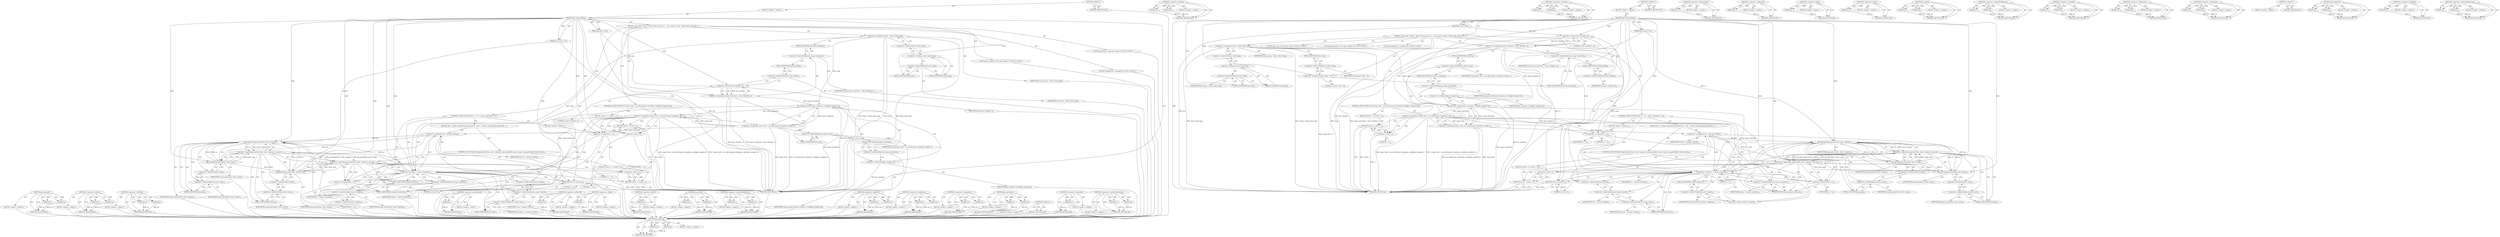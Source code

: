 digraph "&lt;operator&gt;.indirectIndexAccess" {
vulnerable_190 [label=<(METHOD,jp2_getuint8)>];
vulnerable_191 [label=<(PARAM,p1)>];
vulnerable_192 [label=<(PARAM,p2)>];
vulnerable_193 [label=<(BLOCK,&lt;empty&gt;,&lt;empty&gt;)>];
vulnerable_194 [label=<(METHOD_RETURN,ANY)>];
vulnerable_144 [label=<(METHOD,&lt;operator&gt;.division)>];
vulnerable_145 [label=<(PARAM,p1)>];
vulnerable_146 [label=<(PARAM,p2)>];
vulnerable_147 [label=<(BLOCK,&lt;empty&gt;,&lt;empty&gt;)>];
vulnerable_148 [label=<(METHOD_RETURN,ANY)>];
vulnerable_166 [label=<(METHOD,&lt;operator&gt;.lessThan)>];
vulnerable_167 [label=<(PARAM,p1)>];
vulnerable_168 [label=<(PARAM,p2)>];
vulnerable_169 [label=<(BLOCK,&lt;empty&gt;,&lt;empty&gt;)>];
vulnerable_170 [label=<(METHOD_RETURN,ANY)>];
vulnerable_6 [label=<(METHOD,&lt;global&gt;)<SUB>1</SUB>>];
vulnerable_7 [label=<(BLOCK,&lt;empty&gt;,&lt;empty&gt;)<SUB>1</SUB>>];
vulnerable_8 [label=<(METHOD,jp2_cmap_getdata)<SUB>1</SUB>>];
vulnerable_9 [label=<(PARAM,jp2_box_t *box)<SUB>1</SUB>>];
vulnerable_10 [label=<(PARAM,jas_stream_t *in)<SUB>1</SUB>>];
vulnerable_11 [label=<(BLOCK,{
 	jp2_cmap_t *cmap = &amp;box-&gt;data.cmap;
 	jp2_c...,{
 	jp2_cmap_t *cmap = &amp;box-&gt;data.cmap;
 	jp2_c...)<SUB>2</SUB>>];
vulnerable_12 [label="<(LOCAL,jp2_cmap_t* cmap: jp2_cmap_t*)<SUB>3</SUB>>"];
vulnerable_13 [label=<(&lt;operator&gt;.assignment,*cmap = &amp;box-&gt;data.cmap)<SUB>3</SUB>>];
vulnerable_14 [label=<(IDENTIFIER,cmap,*cmap = &amp;box-&gt;data.cmap)<SUB>3</SUB>>];
vulnerable_15 [label=<(&lt;operator&gt;.addressOf,&amp;box-&gt;data.cmap)<SUB>3</SUB>>];
vulnerable_16 [label=<(&lt;operator&gt;.fieldAccess,box-&gt;data.cmap)<SUB>3</SUB>>];
vulnerable_17 [label=<(&lt;operator&gt;.indirectFieldAccess,box-&gt;data)<SUB>3</SUB>>];
vulnerable_18 [label=<(IDENTIFIER,box,*cmap = &amp;box-&gt;data.cmap)<SUB>3</SUB>>];
vulnerable_19 [label=<(FIELD_IDENTIFIER,data,data)<SUB>3</SUB>>];
vulnerable_20 [label=<(FIELD_IDENTIFIER,cmap,cmap)<SUB>3</SUB>>];
vulnerable_21 [label="<(LOCAL,jp2_cmapent_t* ent: jp2_cmapent_t*)<SUB>4</SUB>>"];
vulnerable_22 [label="<(LOCAL,unsigned int i: unsigned int)<SUB>5</SUB>>"];
vulnerable_23 [label=<(&lt;operator&gt;.assignment,cmap-&gt;numchans = (box-&gt;datalen) / 4)<SUB>7</SUB>>];
vulnerable_24 [label=<(&lt;operator&gt;.indirectFieldAccess,cmap-&gt;numchans)<SUB>7</SUB>>];
vulnerable_25 [label=<(IDENTIFIER,cmap,cmap-&gt;numchans = (box-&gt;datalen) / 4)<SUB>7</SUB>>];
vulnerable_26 [label=<(FIELD_IDENTIFIER,numchans,numchans)<SUB>7</SUB>>];
vulnerable_27 [label=<(&lt;operator&gt;.division,(box-&gt;datalen) / 4)<SUB>7</SUB>>];
vulnerable_28 [label=<(&lt;operator&gt;.indirectFieldAccess,box-&gt;datalen)<SUB>7</SUB>>];
vulnerable_29 [label=<(IDENTIFIER,box,(box-&gt;datalen) / 4)<SUB>7</SUB>>];
vulnerable_30 [label=<(FIELD_IDENTIFIER,datalen,datalen)<SUB>7</SUB>>];
vulnerable_31 [label=<(LITERAL,4,(box-&gt;datalen) / 4)<SUB>7</SUB>>];
vulnerable_32 [label=<(CONTROL_STRUCTURE,IF,if (!(cmap-&gt;ents = jas_alloc2(cmap-&gt;numchans, sizeof(jp2_cmapent_t)))))<SUB>8</SUB>>];
vulnerable_33 [label=<(&lt;operator&gt;.logicalNot,!(cmap-&gt;ents = jas_alloc2(cmap-&gt;numchans, sizeo...)<SUB>8</SUB>>];
vulnerable_34 [label=<(&lt;operator&gt;.assignment,cmap-&gt;ents = jas_alloc2(cmap-&gt;numchans, sizeof(...)<SUB>8</SUB>>];
vulnerable_35 [label=<(&lt;operator&gt;.indirectFieldAccess,cmap-&gt;ents)<SUB>8</SUB>>];
vulnerable_36 [label=<(IDENTIFIER,cmap,cmap-&gt;ents = jas_alloc2(cmap-&gt;numchans, sizeof(...)<SUB>8</SUB>>];
vulnerable_37 [label=<(FIELD_IDENTIFIER,ents,ents)<SUB>8</SUB>>];
vulnerable_38 [label=<(jas_alloc2,jas_alloc2(cmap-&gt;numchans, sizeof(jp2_cmapent_t)))<SUB>8</SUB>>];
vulnerable_39 [label=<(&lt;operator&gt;.indirectFieldAccess,cmap-&gt;numchans)<SUB>8</SUB>>];
vulnerable_40 [label=<(IDENTIFIER,cmap,jas_alloc2(cmap-&gt;numchans, sizeof(jp2_cmapent_t)))<SUB>8</SUB>>];
vulnerable_41 [label=<(FIELD_IDENTIFIER,numchans,numchans)<SUB>8</SUB>>];
vulnerable_42 [label=<(&lt;operator&gt;.sizeOf,sizeof(jp2_cmapent_t))<SUB>8</SUB>>];
vulnerable_43 [label=<(IDENTIFIER,jp2_cmapent_t,sizeof(jp2_cmapent_t))<SUB>8</SUB>>];
vulnerable_44 [label=<(BLOCK,{
		return -1;
	},{
		return -1;
	})<SUB>8</SUB>>];
vulnerable_45 [label=<(RETURN,return -1;,return -1;)<SUB>9</SUB>>];
vulnerable_46 [label=<(&lt;operator&gt;.minus,-1)<SUB>9</SUB>>];
vulnerable_47 [label=<(LITERAL,1,-1)<SUB>9</SUB>>];
vulnerable_48 [label=<(CONTROL_STRUCTURE,FOR,for (i = 0;i &lt; cmap-&gt;numchans;++i))<SUB>11</SUB>>];
vulnerable_49 [label=<(BLOCK,&lt;empty&gt;,&lt;empty&gt;)<SUB>11</SUB>>];
vulnerable_50 [label=<(&lt;operator&gt;.assignment,i = 0)<SUB>11</SUB>>];
vulnerable_51 [label=<(IDENTIFIER,i,i = 0)<SUB>11</SUB>>];
vulnerable_52 [label=<(LITERAL,0,i = 0)<SUB>11</SUB>>];
vulnerable_53 [label=<(&lt;operator&gt;.lessThan,i &lt; cmap-&gt;numchans)<SUB>11</SUB>>];
vulnerable_54 [label=<(IDENTIFIER,i,i &lt; cmap-&gt;numchans)<SUB>11</SUB>>];
vulnerable_55 [label=<(&lt;operator&gt;.indirectFieldAccess,cmap-&gt;numchans)<SUB>11</SUB>>];
vulnerable_56 [label=<(IDENTIFIER,cmap,i &lt; cmap-&gt;numchans)<SUB>11</SUB>>];
vulnerable_57 [label=<(FIELD_IDENTIFIER,numchans,numchans)<SUB>11</SUB>>];
vulnerable_58 [label=<(&lt;operator&gt;.preIncrement,++i)<SUB>11</SUB>>];
vulnerable_59 [label=<(IDENTIFIER,i,++i)<SUB>11</SUB>>];
vulnerable_60 [label=<(BLOCK,{
		ent = &amp;cmap-&gt;ents[i];
		if (jp2_getuint16(i...,{
		ent = &amp;cmap-&gt;ents[i];
		if (jp2_getuint16(i...)<SUB>11</SUB>>];
vulnerable_61 [label=<(&lt;operator&gt;.assignment,ent = &amp;cmap-&gt;ents[i])<SUB>12</SUB>>];
vulnerable_62 [label=<(IDENTIFIER,ent,ent = &amp;cmap-&gt;ents[i])<SUB>12</SUB>>];
vulnerable_63 [label=<(&lt;operator&gt;.addressOf,&amp;cmap-&gt;ents[i])<SUB>12</SUB>>];
vulnerable_64 [label=<(&lt;operator&gt;.indirectIndexAccess,cmap-&gt;ents[i])<SUB>12</SUB>>];
vulnerable_65 [label=<(&lt;operator&gt;.indirectFieldAccess,cmap-&gt;ents)<SUB>12</SUB>>];
vulnerable_66 [label=<(IDENTIFIER,cmap,ent = &amp;cmap-&gt;ents[i])<SUB>12</SUB>>];
vulnerable_67 [label=<(FIELD_IDENTIFIER,ents,ents)<SUB>12</SUB>>];
vulnerable_68 [label=<(IDENTIFIER,i,ent = &amp;cmap-&gt;ents[i])<SUB>12</SUB>>];
vulnerable_69 [label=<(CONTROL_STRUCTURE,IF,if (jp2_getuint16(in, &amp;ent-&gt;cmptno) ||
		  jp2_getuint8(in, &amp;ent-&gt;map) ||
		  jp2_getuint8(in, &amp;ent-&gt;pcol)))<SUB>13</SUB>>];
vulnerable_70 [label=<(&lt;operator&gt;.logicalOr,jp2_getuint16(in, &amp;ent-&gt;cmptno) ||
		  jp2_getu...)<SUB>13</SUB>>];
vulnerable_71 [label=<(&lt;operator&gt;.logicalOr,jp2_getuint16(in, &amp;ent-&gt;cmptno) ||
		  jp2_getu...)<SUB>13</SUB>>];
vulnerable_72 [label=<(jp2_getuint16,jp2_getuint16(in, &amp;ent-&gt;cmptno))<SUB>13</SUB>>];
vulnerable_73 [label=<(IDENTIFIER,in,jp2_getuint16(in, &amp;ent-&gt;cmptno))<SUB>13</SUB>>];
vulnerable_74 [label=<(&lt;operator&gt;.addressOf,&amp;ent-&gt;cmptno)<SUB>13</SUB>>];
vulnerable_75 [label=<(&lt;operator&gt;.indirectFieldAccess,ent-&gt;cmptno)<SUB>13</SUB>>];
vulnerable_76 [label=<(IDENTIFIER,ent,jp2_getuint16(in, &amp;ent-&gt;cmptno))<SUB>13</SUB>>];
vulnerable_77 [label=<(FIELD_IDENTIFIER,cmptno,cmptno)<SUB>13</SUB>>];
vulnerable_78 [label=<(jp2_getuint8,jp2_getuint8(in, &amp;ent-&gt;map))<SUB>14</SUB>>];
vulnerable_79 [label=<(IDENTIFIER,in,jp2_getuint8(in, &amp;ent-&gt;map))<SUB>14</SUB>>];
vulnerable_80 [label=<(&lt;operator&gt;.addressOf,&amp;ent-&gt;map)<SUB>14</SUB>>];
vulnerable_81 [label=<(&lt;operator&gt;.indirectFieldAccess,ent-&gt;map)<SUB>14</SUB>>];
vulnerable_82 [label=<(IDENTIFIER,ent,jp2_getuint8(in, &amp;ent-&gt;map))<SUB>14</SUB>>];
vulnerable_83 [label=<(FIELD_IDENTIFIER,map,map)<SUB>14</SUB>>];
vulnerable_84 [label=<(jp2_getuint8,jp2_getuint8(in, &amp;ent-&gt;pcol))<SUB>15</SUB>>];
vulnerable_85 [label=<(IDENTIFIER,in,jp2_getuint8(in, &amp;ent-&gt;pcol))<SUB>15</SUB>>];
vulnerable_86 [label=<(&lt;operator&gt;.addressOf,&amp;ent-&gt;pcol)<SUB>15</SUB>>];
vulnerable_87 [label=<(&lt;operator&gt;.indirectFieldAccess,ent-&gt;pcol)<SUB>15</SUB>>];
vulnerable_88 [label=<(IDENTIFIER,ent,jp2_getuint8(in, &amp;ent-&gt;pcol))<SUB>15</SUB>>];
vulnerable_89 [label=<(FIELD_IDENTIFIER,pcol,pcol)<SUB>15</SUB>>];
vulnerable_90 [label=<(BLOCK,{
			return -1;
		},{
			return -1;
		})<SUB>15</SUB>>];
vulnerable_91 [label=<(RETURN,return -1;,return -1;)<SUB>16</SUB>>];
vulnerable_92 [label=<(&lt;operator&gt;.minus,-1)<SUB>16</SUB>>];
vulnerable_93 [label=<(LITERAL,1,-1)<SUB>16</SUB>>];
vulnerable_94 [label=<(RETURN,return 0;,return 0;)<SUB>20</SUB>>];
vulnerable_95 [label=<(LITERAL,0,return 0;)<SUB>20</SUB>>];
vulnerable_96 [label=<(METHOD_RETURN,int)<SUB>1</SUB>>];
vulnerable_98 [label=<(METHOD_RETURN,ANY)<SUB>1</SUB>>];
vulnerable_171 [label=<(METHOD,&lt;operator&gt;.preIncrement)>];
vulnerable_172 [label=<(PARAM,p1)>];
vulnerable_173 [label=<(BLOCK,&lt;empty&gt;,&lt;empty&gt;)>];
vulnerable_174 [label=<(METHOD_RETURN,ANY)>];
vulnerable_130 [label=<(METHOD,&lt;operator&gt;.addressOf)>];
vulnerable_131 [label=<(PARAM,p1)>];
vulnerable_132 [label=<(BLOCK,&lt;empty&gt;,&lt;empty&gt;)>];
vulnerable_133 [label=<(METHOD_RETURN,ANY)>];
vulnerable_162 [label=<(METHOD,&lt;operator&gt;.minus)>];
vulnerable_163 [label=<(PARAM,p1)>];
vulnerable_164 [label=<(BLOCK,&lt;empty&gt;,&lt;empty&gt;)>];
vulnerable_165 [label=<(METHOD_RETURN,ANY)>];
vulnerable_158 [label=<(METHOD,&lt;operator&gt;.sizeOf)>];
vulnerable_159 [label=<(PARAM,p1)>];
vulnerable_160 [label=<(BLOCK,&lt;empty&gt;,&lt;empty&gt;)>];
vulnerable_161 [label=<(METHOD_RETURN,ANY)>];
vulnerable_153 [label=<(METHOD,jas_alloc2)>];
vulnerable_154 [label=<(PARAM,p1)>];
vulnerable_155 [label=<(PARAM,p2)>];
vulnerable_156 [label=<(BLOCK,&lt;empty&gt;,&lt;empty&gt;)>];
vulnerable_157 [label=<(METHOD_RETURN,ANY)>];
vulnerable_139 [label=<(METHOD,&lt;operator&gt;.indirectFieldAccess)>];
vulnerable_140 [label=<(PARAM,p1)>];
vulnerable_141 [label=<(PARAM,p2)>];
vulnerable_142 [label=<(BLOCK,&lt;empty&gt;,&lt;empty&gt;)>];
vulnerable_143 [label=<(METHOD_RETURN,ANY)>];
vulnerable_180 [label=<(METHOD,&lt;operator&gt;.logicalOr)>];
vulnerable_181 [label=<(PARAM,p1)>];
vulnerable_182 [label=<(PARAM,p2)>];
vulnerable_183 [label=<(BLOCK,&lt;empty&gt;,&lt;empty&gt;)>];
vulnerable_184 [label=<(METHOD_RETURN,ANY)>];
vulnerable_134 [label=<(METHOD,&lt;operator&gt;.fieldAccess)>];
vulnerable_135 [label=<(PARAM,p1)>];
vulnerable_136 [label=<(PARAM,p2)>];
vulnerable_137 [label=<(BLOCK,&lt;empty&gt;,&lt;empty&gt;)>];
vulnerable_138 [label=<(METHOD_RETURN,ANY)>];
vulnerable_125 [label=<(METHOD,&lt;operator&gt;.assignment)>];
vulnerable_126 [label=<(PARAM,p1)>];
vulnerable_127 [label=<(PARAM,p2)>];
vulnerable_128 [label=<(BLOCK,&lt;empty&gt;,&lt;empty&gt;)>];
vulnerable_129 [label=<(METHOD_RETURN,ANY)>];
vulnerable_119 [label=<(METHOD,&lt;global&gt;)<SUB>1</SUB>>];
vulnerable_120 [label=<(BLOCK,&lt;empty&gt;,&lt;empty&gt;)>];
vulnerable_121 [label=<(METHOD_RETURN,ANY)>];
vulnerable_185 [label=<(METHOD,jp2_getuint16)>];
vulnerable_186 [label=<(PARAM,p1)>];
vulnerable_187 [label=<(PARAM,p2)>];
vulnerable_188 [label=<(BLOCK,&lt;empty&gt;,&lt;empty&gt;)>];
vulnerable_189 [label=<(METHOD_RETURN,ANY)>];
vulnerable_149 [label=<(METHOD,&lt;operator&gt;.logicalNot)>];
vulnerable_150 [label=<(PARAM,p1)>];
vulnerable_151 [label=<(BLOCK,&lt;empty&gt;,&lt;empty&gt;)>];
vulnerable_152 [label=<(METHOD_RETURN,ANY)>];
vulnerable_175 [label=<(METHOD,&lt;operator&gt;.indirectIndexAccess)>];
vulnerable_176 [label=<(PARAM,p1)>];
vulnerable_177 [label=<(PARAM,p2)>];
vulnerable_178 [label=<(BLOCK,&lt;empty&gt;,&lt;empty&gt;)>];
vulnerable_179 [label=<(METHOD_RETURN,ANY)>];
fixed_195 [label=<(METHOD,jp2_getuint8)>];
fixed_196 [label=<(PARAM,p1)>];
fixed_197 [label=<(PARAM,p2)>];
fixed_198 [label=<(BLOCK,&lt;empty&gt;,&lt;empty&gt;)>];
fixed_199 [label=<(METHOD_RETURN,ANY)>];
fixed_149 [label=<(METHOD,&lt;operator&gt;.division)>];
fixed_150 [label=<(PARAM,p1)>];
fixed_151 [label=<(PARAM,p2)>];
fixed_152 [label=<(BLOCK,&lt;empty&gt;,&lt;empty&gt;)>];
fixed_153 [label=<(METHOD_RETURN,ANY)>];
fixed_171 [label=<(METHOD,&lt;operator&gt;.lessThan)>];
fixed_172 [label=<(PARAM,p1)>];
fixed_173 [label=<(PARAM,p2)>];
fixed_174 [label=<(BLOCK,&lt;empty&gt;,&lt;empty&gt;)>];
fixed_175 [label=<(METHOD_RETURN,ANY)>];
fixed_6 [label=<(METHOD,&lt;global&gt;)<SUB>1</SUB>>];
fixed_7 [label=<(BLOCK,&lt;empty&gt;,&lt;empty&gt;)<SUB>1</SUB>>];
fixed_8 [label=<(METHOD,jp2_cmap_getdata)<SUB>1</SUB>>];
fixed_9 [label=<(PARAM,jp2_box_t *box)<SUB>1</SUB>>];
fixed_10 [label=<(PARAM,jas_stream_t *in)<SUB>1</SUB>>];
fixed_11 [label=<(BLOCK,{
 	jp2_cmap_t *cmap = &amp;box-&gt;data.cmap;
 	jp2_c...,{
 	jp2_cmap_t *cmap = &amp;box-&gt;data.cmap;
 	jp2_c...)<SUB>2</SUB>>];
fixed_12 [label="<(LOCAL,jp2_cmap_t* cmap: jp2_cmap_t*)<SUB>3</SUB>>"];
fixed_13 [label=<(&lt;operator&gt;.assignment,*cmap = &amp;box-&gt;data.cmap)<SUB>3</SUB>>];
fixed_14 [label=<(IDENTIFIER,cmap,*cmap = &amp;box-&gt;data.cmap)<SUB>3</SUB>>];
fixed_15 [label=<(&lt;operator&gt;.addressOf,&amp;box-&gt;data.cmap)<SUB>3</SUB>>];
fixed_16 [label=<(&lt;operator&gt;.fieldAccess,box-&gt;data.cmap)<SUB>3</SUB>>];
fixed_17 [label=<(&lt;operator&gt;.indirectFieldAccess,box-&gt;data)<SUB>3</SUB>>];
fixed_18 [label=<(IDENTIFIER,box,*cmap = &amp;box-&gt;data.cmap)<SUB>3</SUB>>];
fixed_19 [label=<(FIELD_IDENTIFIER,data,data)<SUB>3</SUB>>];
fixed_20 [label=<(FIELD_IDENTIFIER,cmap,cmap)<SUB>3</SUB>>];
fixed_21 [label="<(LOCAL,jp2_cmapent_t* ent: jp2_cmapent_t*)<SUB>4</SUB>>"];
fixed_22 [label="<(LOCAL,unsigned int i: unsigned int)<SUB>5</SUB>>"];
fixed_23 [label=<(&lt;operator&gt;.assignment,cmap-&gt;ents = 0)<SUB>6</SUB>>];
fixed_24 [label=<(&lt;operator&gt;.indirectFieldAccess,cmap-&gt;ents)<SUB>6</SUB>>];
fixed_25 [label=<(IDENTIFIER,cmap,cmap-&gt;ents = 0)<SUB>6</SUB>>];
fixed_26 [label=<(FIELD_IDENTIFIER,ents,ents)<SUB>6</SUB>>];
fixed_27 [label=<(LITERAL,0,cmap-&gt;ents = 0)<SUB>6</SUB>>];
fixed_28 [label=<(&lt;operator&gt;.assignment,cmap-&gt;numchans = (box-&gt;datalen) / 4)<SUB>8</SUB>>];
fixed_29 [label=<(&lt;operator&gt;.indirectFieldAccess,cmap-&gt;numchans)<SUB>8</SUB>>];
fixed_30 [label=<(IDENTIFIER,cmap,cmap-&gt;numchans = (box-&gt;datalen) / 4)<SUB>8</SUB>>];
fixed_31 [label=<(FIELD_IDENTIFIER,numchans,numchans)<SUB>8</SUB>>];
fixed_32 [label=<(&lt;operator&gt;.division,(box-&gt;datalen) / 4)<SUB>8</SUB>>];
fixed_33 [label=<(&lt;operator&gt;.indirectFieldAccess,box-&gt;datalen)<SUB>8</SUB>>];
fixed_34 [label=<(IDENTIFIER,box,(box-&gt;datalen) / 4)<SUB>8</SUB>>];
fixed_35 [label=<(FIELD_IDENTIFIER,datalen,datalen)<SUB>8</SUB>>];
fixed_36 [label=<(LITERAL,4,(box-&gt;datalen) / 4)<SUB>8</SUB>>];
fixed_37 [label=<(CONTROL_STRUCTURE,IF,if (!(cmap-&gt;ents = jas_alloc2(cmap-&gt;numchans, sizeof(jp2_cmapent_t)))))<SUB>9</SUB>>];
fixed_38 [label=<(&lt;operator&gt;.logicalNot,!(cmap-&gt;ents = jas_alloc2(cmap-&gt;numchans, sizeo...)<SUB>9</SUB>>];
fixed_39 [label=<(&lt;operator&gt;.assignment,cmap-&gt;ents = jas_alloc2(cmap-&gt;numchans, sizeof(...)<SUB>9</SUB>>];
fixed_40 [label=<(&lt;operator&gt;.indirectFieldAccess,cmap-&gt;ents)<SUB>9</SUB>>];
fixed_41 [label=<(IDENTIFIER,cmap,cmap-&gt;ents = jas_alloc2(cmap-&gt;numchans, sizeof(...)<SUB>9</SUB>>];
fixed_42 [label=<(FIELD_IDENTIFIER,ents,ents)<SUB>9</SUB>>];
fixed_43 [label=<(jas_alloc2,jas_alloc2(cmap-&gt;numchans, sizeof(jp2_cmapent_t)))<SUB>9</SUB>>];
fixed_44 [label=<(&lt;operator&gt;.indirectFieldAccess,cmap-&gt;numchans)<SUB>9</SUB>>];
fixed_45 [label=<(IDENTIFIER,cmap,jas_alloc2(cmap-&gt;numchans, sizeof(jp2_cmapent_t)))<SUB>9</SUB>>];
fixed_46 [label=<(FIELD_IDENTIFIER,numchans,numchans)<SUB>9</SUB>>];
fixed_47 [label=<(&lt;operator&gt;.sizeOf,sizeof(jp2_cmapent_t))<SUB>9</SUB>>];
fixed_48 [label=<(IDENTIFIER,jp2_cmapent_t,sizeof(jp2_cmapent_t))<SUB>9</SUB>>];
fixed_49 [label=<(BLOCK,{
		return -1;
	},{
		return -1;
	})<SUB>9</SUB>>];
fixed_50 [label=<(RETURN,return -1;,return -1;)<SUB>10</SUB>>];
fixed_51 [label=<(&lt;operator&gt;.minus,-1)<SUB>10</SUB>>];
fixed_52 [label=<(LITERAL,1,-1)<SUB>10</SUB>>];
fixed_53 [label=<(CONTROL_STRUCTURE,FOR,for (i = 0;i &lt; cmap-&gt;numchans;++i))<SUB>12</SUB>>];
fixed_54 [label=<(BLOCK,&lt;empty&gt;,&lt;empty&gt;)<SUB>12</SUB>>];
fixed_55 [label=<(&lt;operator&gt;.assignment,i = 0)<SUB>12</SUB>>];
fixed_56 [label=<(IDENTIFIER,i,i = 0)<SUB>12</SUB>>];
fixed_57 [label=<(LITERAL,0,i = 0)<SUB>12</SUB>>];
fixed_58 [label=<(&lt;operator&gt;.lessThan,i &lt; cmap-&gt;numchans)<SUB>12</SUB>>];
fixed_59 [label=<(IDENTIFIER,i,i &lt; cmap-&gt;numchans)<SUB>12</SUB>>];
fixed_60 [label=<(&lt;operator&gt;.indirectFieldAccess,cmap-&gt;numchans)<SUB>12</SUB>>];
fixed_61 [label=<(IDENTIFIER,cmap,i &lt; cmap-&gt;numchans)<SUB>12</SUB>>];
fixed_62 [label=<(FIELD_IDENTIFIER,numchans,numchans)<SUB>12</SUB>>];
fixed_63 [label=<(&lt;operator&gt;.preIncrement,++i)<SUB>12</SUB>>];
fixed_64 [label=<(IDENTIFIER,i,++i)<SUB>12</SUB>>];
fixed_65 [label=<(BLOCK,{
		ent = &amp;cmap-&gt;ents[i];
		if (jp2_getuint16(i...,{
		ent = &amp;cmap-&gt;ents[i];
		if (jp2_getuint16(i...)<SUB>12</SUB>>];
fixed_66 [label=<(&lt;operator&gt;.assignment,ent = &amp;cmap-&gt;ents[i])<SUB>13</SUB>>];
fixed_67 [label=<(IDENTIFIER,ent,ent = &amp;cmap-&gt;ents[i])<SUB>13</SUB>>];
fixed_68 [label=<(&lt;operator&gt;.addressOf,&amp;cmap-&gt;ents[i])<SUB>13</SUB>>];
fixed_69 [label=<(&lt;operator&gt;.indirectIndexAccess,cmap-&gt;ents[i])<SUB>13</SUB>>];
fixed_70 [label=<(&lt;operator&gt;.indirectFieldAccess,cmap-&gt;ents)<SUB>13</SUB>>];
fixed_71 [label=<(IDENTIFIER,cmap,ent = &amp;cmap-&gt;ents[i])<SUB>13</SUB>>];
fixed_72 [label=<(FIELD_IDENTIFIER,ents,ents)<SUB>13</SUB>>];
fixed_73 [label=<(IDENTIFIER,i,ent = &amp;cmap-&gt;ents[i])<SUB>13</SUB>>];
fixed_74 [label=<(CONTROL_STRUCTURE,IF,if (jp2_getuint16(in, &amp;ent-&gt;cmptno) ||
		  jp2_getuint8(in, &amp;ent-&gt;map) ||
		  jp2_getuint8(in, &amp;ent-&gt;pcol)))<SUB>14</SUB>>];
fixed_75 [label=<(&lt;operator&gt;.logicalOr,jp2_getuint16(in, &amp;ent-&gt;cmptno) ||
		  jp2_getu...)<SUB>14</SUB>>];
fixed_76 [label=<(&lt;operator&gt;.logicalOr,jp2_getuint16(in, &amp;ent-&gt;cmptno) ||
		  jp2_getu...)<SUB>14</SUB>>];
fixed_77 [label=<(jp2_getuint16,jp2_getuint16(in, &amp;ent-&gt;cmptno))<SUB>14</SUB>>];
fixed_78 [label=<(IDENTIFIER,in,jp2_getuint16(in, &amp;ent-&gt;cmptno))<SUB>14</SUB>>];
fixed_79 [label=<(&lt;operator&gt;.addressOf,&amp;ent-&gt;cmptno)<SUB>14</SUB>>];
fixed_80 [label=<(&lt;operator&gt;.indirectFieldAccess,ent-&gt;cmptno)<SUB>14</SUB>>];
fixed_81 [label=<(IDENTIFIER,ent,jp2_getuint16(in, &amp;ent-&gt;cmptno))<SUB>14</SUB>>];
fixed_82 [label=<(FIELD_IDENTIFIER,cmptno,cmptno)<SUB>14</SUB>>];
fixed_83 [label=<(jp2_getuint8,jp2_getuint8(in, &amp;ent-&gt;map))<SUB>15</SUB>>];
fixed_84 [label=<(IDENTIFIER,in,jp2_getuint8(in, &amp;ent-&gt;map))<SUB>15</SUB>>];
fixed_85 [label=<(&lt;operator&gt;.addressOf,&amp;ent-&gt;map)<SUB>15</SUB>>];
fixed_86 [label=<(&lt;operator&gt;.indirectFieldAccess,ent-&gt;map)<SUB>15</SUB>>];
fixed_87 [label=<(IDENTIFIER,ent,jp2_getuint8(in, &amp;ent-&gt;map))<SUB>15</SUB>>];
fixed_88 [label=<(FIELD_IDENTIFIER,map,map)<SUB>15</SUB>>];
fixed_89 [label=<(jp2_getuint8,jp2_getuint8(in, &amp;ent-&gt;pcol))<SUB>16</SUB>>];
fixed_90 [label=<(IDENTIFIER,in,jp2_getuint8(in, &amp;ent-&gt;pcol))<SUB>16</SUB>>];
fixed_91 [label=<(&lt;operator&gt;.addressOf,&amp;ent-&gt;pcol)<SUB>16</SUB>>];
fixed_92 [label=<(&lt;operator&gt;.indirectFieldAccess,ent-&gt;pcol)<SUB>16</SUB>>];
fixed_93 [label=<(IDENTIFIER,ent,jp2_getuint8(in, &amp;ent-&gt;pcol))<SUB>16</SUB>>];
fixed_94 [label=<(FIELD_IDENTIFIER,pcol,pcol)<SUB>16</SUB>>];
fixed_95 [label=<(BLOCK,{
			return -1;
		},{
			return -1;
		})<SUB>16</SUB>>];
fixed_96 [label=<(RETURN,return -1;,return -1;)<SUB>17</SUB>>];
fixed_97 [label=<(&lt;operator&gt;.minus,-1)<SUB>17</SUB>>];
fixed_98 [label=<(LITERAL,1,-1)<SUB>17</SUB>>];
fixed_99 [label=<(RETURN,return 0;,return 0;)<SUB>21</SUB>>];
fixed_100 [label=<(LITERAL,0,return 0;)<SUB>21</SUB>>];
fixed_101 [label=<(METHOD_RETURN,int)<SUB>1</SUB>>];
fixed_103 [label=<(METHOD_RETURN,ANY)<SUB>1</SUB>>];
fixed_176 [label=<(METHOD,&lt;operator&gt;.preIncrement)>];
fixed_177 [label=<(PARAM,p1)>];
fixed_178 [label=<(BLOCK,&lt;empty&gt;,&lt;empty&gt;)>];
fixed_179 [label=<(METHOD_RETURN,ANY)>];
fixed_135 [label=<(METHOD,&lt;operator&gt;.addressOf)>];
fixed_136 [label=<(PARAM,p1)>];
fixed_137 [label=<(BLOCK,&lt;empty&gt;,&lt;empty&gt;)>];
fixed_138 [label=<(METHOD_RETURN,ANY)>];
fixed_167 [label=<(METHOD,&lt;operator&gt;.minus)>];
fixed_168 [label=<(PARAM,p1)>];
fixed_169 [label=<(BLOCK,&lt;empty&gt;,&lt;empty&gt;)>];
fixed_170 [label=<(METHOD_RETURN,ANY)>];
fixed_163 [label=<(METHOD,&lt;operator&gt;.sizeOf)>];
fixed_164 [label=<(PARAM,p1)>];
fixed_165 [label=<(BLOCK,&lt;empty&gt;,&lt;empty&gt;)>];
fixed_166 [label=<(METHOD_RETURN,ANY)>];
fixed_158 [label=<(METHOD,jas_alloc2)>];
fixed_159 [label=<(PARAM,p1)>];
fixed_160 [label=<(PARAM,p2)>];
fixed_161 [label=<(BLOCK,&lt;empty&gt;,&lt;empty&gt;)>];
fixed_162 [label=<(METHOD_RETURN,ANY)>];
fixed_144 [label=<(METHOD,&lt;operator&gt;.indirectFieldAccess)>];
fixed_145 [label=<(PARAM,p1)>];
fixed_146 [label=<(PARAM,p2)>];
fixed_147 [label=<(BLOCK,&lt;empty&gt;,&lt;empty&gt;)>];
fixed_148 [label=<(METHOD_RETURN,ANY)>];
fixed_185 [label=<(METHOD,&lt;operator&gt;.logicalOr)>];
fixed_186 [label=<(PARAM,p1)>];
fixed_187 [label=<(PARAM,p2)>];
fixed_188 [label=<(BLOCK,&lt;empty&gt;,&lt;empty&gt;)>];
fixed_189 [label=<(METHOD_RETURN,ANY)>];
fixed_139 [label=<(METHOD,&lt;operator&gt;.fieldAccess)>];
fixed_140 [label=<(PARAM,p1)>];
fixed_141 [label=<(PARAM,p2)>];
fixed_142 [label=<(BLOCK,&lt;empty&gt;,&lt;empty&gt;)>];
fixed_143 [label=<(METHOD_RETURN,ANY)>];
fixed_130 [label=<(METHOD,&lt;operator&gt;.assignment)>];
fixed_131 [label=<(PARAM,p1)>];
fixed_132 [label=<(PARAM,p2)>];
fixed_133 [label=<(BLOCK,&lt;empty&gt;,&lt;empty&gt;)>];
fixed_134 [label=<(METHOD_RETURN,ANY)>];
fixed_124 [label=<(METHOD,&lt;global&gt;)<SUB>1</SUB>>];
fixed_125 [label=<(BLOCK,&lt;empty&gt;,&lt;empty&gt;)>];
fixed_126 [label=<(METHOD_RETURN,ANY)>];
fixed_190 [label=<(METHOD,jp2_getuint16)>];
fixed_191 [label=<(PARAM,p1)>];
fixed_192 [label=<(PARAM,p2)>];
fixed_193 [label=<(BLOCK,&lt;empty&gt;,&lt;empty&gt;)>];
fixed_194 [label=<(METHOD_RETURN,ANY)>];
fixed_154 [label=<(METHOD,&lt;operator&gt;.logicalNot)>];
fixed_155 [label=<(PARAM,p1)>];
fixed_156 [label=<(BLOCK,&lt;empty&gt;,&lt;empty&gt;)>];
fixed_157 [label=<(METHOD_RETURN,ANY)>];
fixed_180 [label=<(METHOD,&lt;operator&gt;.indirectIndexAccess)>];
fixed_181 [label=<(PARAM,p1)>];
fixed_182 [label=<(PARAM,p2)>];
fixed_183 [label=<(BLOCK,&lt;empty&gt;,&lt;empty&gt;)>];
fixed_184 [label=<(METHOD_RETURN,ANY)>];
vulnerable_190 -> vulnerable_191  [key=0, label="AST: "];
vulnerable_190 -> vulnerable_191  [key=1, label="DDG: "];
vulnerable_190 -> vulnerable_193  [key=0, label="AST: "];
vulnerable_190 -> vulnerable_192  [key=0, label="AST: "];
vulnerable_190 -> vulnerable_192  [key=1, label="DDG: "];
vulnerable_190 -> vulnerable_194  [key=0, label="AST: "];
vulnerable_190 -> vulnerable_194  [key=1, label="CFG: "];
vulnerable_191 -> vulnerable_194  [key=0, label="DDG: p1"];
vulnerable_192 -> vulnerable_194  [key=0, label="DDG: p2"];
vulnerable_193 -> fixed_195  [key=0];
vulnerable_194 -> fixed_195  [key=0];
vulnerable_144 -> vulnerable_145  [key=0, label="AST: "];
vulnerable_144 -> vulnerable_145  [key=1, label="DDG: "];
vulnerable_144 -> vulnerable_147  [key=0, label="AST: "];
vulnerable_144 -> vulnerable_146  [key=0, label="AST: "];
vulnerable_144 -> vulnerable_146  [key=1, label="DDG: "];
vulnerable_144 -> vulnerable_148  [key=0, label="AST: "];
vulnerable_144 -> vulnerable_148  [key=1, label="CFG: "];
vulnerable_145 -> vulnerable_148  [key=0, label="DDG: p1"];
vulnerable_146 -> vulnerable_148  [key=0, label="DDG: p2"];
vulnerable_147 -> fixed_195  [key=0];
vulnerable_148 -> fixed_195  [key=0];
vulnerable_166 -> vulnerable_167  [key=0, label="AST: "];
vulnerable_166 -> vulnerable_167  [key=1, label="DDG: "];
vulnerable_166 -> vulnerable_169  [key=0, label="AST: "];
vulnerable_166 -> vulnerable_168  [key=0, label="AST: "];
vulnerable_166 -> vulnerable_168  [key=1, label="DDG: "];
vulnerable_166 -> vulnerable_170  [key=0, label="AST: "];
vulnerable_166 -> vulnerable_170  [key=1, label="CFG: "];
vulnerable_167 -> vulnerable_170  [key=0, label="DDG: p1"];
vulnerable_168 -> vulnerable_170  [key=0, label="DDG: p2"];
vulnerable_169 -> fixed_195  [key=0];
vulnerable_170 -> fixed_195  [key=0];
vulnerable_6 -> vulnerable_7  [key=0, label="AST: "];
vulnerable_6 -> vulnerable_98  [key=0, label="AST: "];
vulnerable_6 -> vulnerable_98  [key=1, label="CFG: "];
vulnerable_7 -> vulnerable_8  [key=0, label="AST: "];
vulnerable_8 -> vulnerable_9  [key=0, label="AST: "];
vulnerable_8 -> vulnerable_9  [key=1, label="DDG: "];
vulnerable_8 -> vulnerable_10  [key=0, label="AST: "];
vulnerable_8 -> vulnerable_10  [key=1, label="DDG: "];
vulnerable_8 -> vulnerable_11  [key=0, label="AST: "];
vulnerable_8 -> vulnerable_96  [key=0, label="AST: "];
vulnerable_8 -> vulnerable_19  [key=0, label="CFG: "];
vulnerable_8 -> vulnerable_94  [key=0, label="DDG: "];
vulnerable_8 -> vulnerable_95  [key=0, label="DDG: "];
vulnerable_8 -> vulnerable_27  [key=0, label="DDG: "];
vulnerable_8 -> vulnerable_50  [key=0, label="DDG: "];
vulnerable_8 -> vulnerable_53  [key=0, label="DDG: "];
vulnerable_8 -> vulnerable_58  [key=0, label="DDG: "];
vulnerable_8 -> vulnerable_46  [key=0, label="DDG: "];
vulnerable_8 -> vulnerable_84  [key=0, label="DDG: "];
vulnerable_8 -> vulnerable_72  [key=0, label="DDG: "];
vulnerable_8 -> vulnerable_78  [key=0, label="DDG: "];
vulnerable_8 -> vulnerable_92  [key=0, label="DDG: "];
vulnerable_9 -> vulnerable_96  [key=0, label="DDG: box"];
vulnerable_9 -> vulnerable_27  [key=0, label="DDG: box"];
vulnerable_10 -> vulnerable_96  [key=0, label="DDG: in"];
vulnerable_10 -> vulnerable_72  [key=0, label="DDG: in"];
vulnerable_11 -> vulnerable_12  [key=0, label="AST: "];
vulnerable_11 -> vulnerable_13  [key=0, label="AST: "];
vulnerable_11 -> vulnerable_21  [key=0, label="AST: "];
vulnerable_11 -> vulnerable_22  [key=0, label="AST: "];
vulnerable_11 -> vulnerable_23  [key=0, label="AST: "];
vulnerable_11 -> vulnerable_32  [key=0, label="AST: "];
vulnerable_11 -> vulnerable_48  [key=0, label="AST: "];
vulnerable_11 -> vulnerable_94  [key=0, label="AST: "];
vulnerable_12 -> fixed_195  [key=0];
vulnerable_13 -> vulnerable_14  [key=0, label="AST: "];
vulnerable_13 -> vulnerable_15  [key=0, label="AST: "];
vulnerable_13 -> vulnerable_26  [key=0, label="CFG: "];
vulnerable_13 -> vulnerable_96  [key=0, label="DDG: cmap"];
vulnerable_13 -> vulnerable_96  [key=1, label="DDG: &amp;box-&gt;data.cmap"];
vulnerable_13 -> vulnerable_96  [key=2, label="DDG: *cmap = &amp;box-&gt;data.cmap"];
vulnerable_13 -> vulnerable_53  [key=0, label="DDG: cmap"];
vulnerable_13 -> vulnerable_38  [key=0, label="DDG: cmap"];
vulnerable_14 -> fixed_195  [key=0];
vulnerable_15 -> vulnerable_16  [key=0, label="AST: "];
vulnerable_15 -> vulnerable_13  [key=0, label="CFG: "];
vulnerable_16 -> vulnerable_17  [key=0, label="AST: "];
vulnerable_16 -> vulnerable_20  [key=0, label="AST: "];
vulnerable_16 -> vulnerable_15  [key=0, label="CFG: "];
vulnerable_17 -> vulnerable_18  [key=0, label="AST: "];
vulnerable_17 -> vulnerable_19  [key=0, label="AST: "];
vulnerable_17 -> vulnerable_20  [key=0, label="CFG: "];
vulnerable_18 -> fixed_195  [key=0];
vulnerable_19 -> vulnerable_17  [key=0, label="CFG: "];
vulnerable_20 -> vulnerable_16  [key=0, label="CFG: "];
vulnerable_21 -> fixed_195  [key=0];
vulnerable_22 -> fixed_195  [key=0];
vulnerable_23 -> vulnerable_24  [key=0, label="AST: "];
vulnerable_23 -> vulnerable_27  [key=0, label="AST: "];
vulnerable_23 -> vulnerable_37  [key=0, label="CFG: "];
vulnerable_23 -> vulnerable_96  [key=0, label="DDG: (box-&gt;datalen) / 4"];
vulnerable_23 -> vulnerable_96  [key=1, label="DDG: cmap-&gt;numchans = (box-&gt;datalen) / 4"];
vulnerable_23 -> vulnerable_38  [key=0, label="DDG: cmap-&gt;numchans"];
vulnerable_24 -> vulnerable_25  [key=0, label="AST: "];
vulnerable_24 -> vulnerable_26  [key=0, label="AST: "];
vulnerable_24 -> vulnerable_30  [key=0, label="CFG: "];
vulnerable_25 -> fixed_195  [key=0];
vulnerable_26 -> vulnerable_24  [key=0, label="CFG: "];
vulnerable_27 -> vulnerable_28  [key=0, label="AST: "];
vulnerable_27 -> vulnerable_31  [key=0, label="AST: "];
vulnerable_27 -> vulnerable_23  [key=0, label="CFG: "];
vulnerable_27 -> vulnerable_23  [key=1, label="DDG: box-&gt;datalen"];
vulnerable_27 -> vulnerable_23  [key=2, label="DDG: 4"];
vulnerable_27 -> vulnerable_96  [key=0, label="DDG: box-&gt;datalen"];
vulnerable_28 -> vulnerable_29  [key=0, label="AST: "];
vulnerable_28 -> vulnerable_30  [key=0, label="AST: "];
vulnerable_28 -> vulnerable_27  [key=0, label="CFG: "];
vulnerable_29 -> fixed_195  [key=0];
vulnerable_30 -> vulnerable_28  [key=0, label="CFG: "];
vulnerable_31 -> fixed_195  [key=0];
vulnerable_32 -> vulnerable_33  [key=0, label="AST: "];
vulnerable_32 -> vulnerable_44  [key=0, label="AST: "];
vulnerable_33 -> vulnerable_34  [key=0, label="AST: "];
vulnerable_33 -> vulnerable_46  [key=0, label="CFG: "];
vulnerable_33 -> vulnerable_46  [key=1, label="CDG: "];
vulnerable_33 -> vulnerable_50  [key=0, label="CFG: "];
vulnerable_33 -> vulnerable_50  [key=1, label="CDG: "];
vulnerable_33 -> vulnerable_96  [key=0, label="DDG: cmap-&gt;ents = jas_alloc2(cmap-&gt;numchans, sizeof(jp2_cmapent_t))"];
vulnerable_33 -> vulnerable_96  [key=1, label="DDG: !(cmap-&gt;ents = jas_alloc2(cmap-&gt;numchans, sizeof(jp2_cmapent_t)))"];
vulnerable_33 -> vulnerable_57  [key=0, label="CDG: "];
vulnerable_33 -> vulnerable_53  [key=0, label="CDG: "];
vulnerable_33 -> vulnerable_45  [key=0, label="CDG: "];
vulnerable_33 -> vulnerable_55  [key=0, label="CDG: "];
vulnerable_34 -> vulnerable_35  [key=0, label="AST: "];
vulnerable_34 -> vulnerable_38  [key=0, label="AST: "];
vulnerable_34 -> vulnerable_33  [key=0, label="CFG: "];
vulnerable_34 -> vulnerable_33  [key=1, label="DDG: cmap-&gt;ents"];
vulnerable_34 -> vulnerable_96  [key=0, label="DDG: cmap-&gt;ents"];
vulnerable_34 -> vulnerable_96  [key=1, label="DDG: jas_alloc2(cmap-&gt;numchans, sizeof(jp2_cmapent_t))"];
vulnerable_34 -> vulnerable_61  [key=0, label="DDG: cmap-&gt;ents"];
vulnerable_35 -> vulnerable_36  [key=0, label="AST: "];
vulnerable_35 -> vulnerable_37  [key=0, label="AST: "];
vulnerable_35 -> vulnerable_41  [key=0, label="CFG: "];
vulnerable_36 -> fixed_195  [key=0];
vulnerable_37 -> vulnerable_35  [key=0, label="CFG: "];
vulnerable_38 -> vulnerable_39  [key=0, label="AST: "];
vulnerable_38 -> vulnerable_42  [key=0, label="AST: "];
vulnerable_38 -> vulnerable_34  [key=0, label="CFG: "];
vulnerable_38 -> vulnerable_34  [key=1, label="DDG: cmap-&gt;numchans"];
vulnerable_38 -> vulnerable_96  [key=0, label="DDG: cmap-&gt;numchans"];
vulnerable_38 -> vulnerable_33  [key=0, label="DDG: cmap-&gt;numchans"];
vulnerable_38 -> vulnerable_53  [key=0, label="DDG: cmap-&gt;numchans"];
vulnerable_39 -> vulnerable_40  [key=0, label="AST: "];
vulnerable_39 -> vulnerable_41  [key=0, label="AST: "];
vulnerable_39 -> vulnerable_42  [key=0, label="CFG: "];
vulnerable_40 -> fixed_195  [key=0];
vulnerable_41 -> vulnerable_39  [key=0, label="CFG: "];
vulnerable_42 -> vulnerable_43  [key=0, label="AST: "];
vulnerable_42 -> vulnerable_38  [key=0, label="CFG: "];
vulnerable_42 -> vulnerable_96  [key=0, label="DDG: jp2_cmapent_t"];
vulnerable_43 -> fixed_195  [key=0];
vulnerable_44 -> vulnerable_45  [key=0, label="AST: "];
vulnerable_45 -> vulnerable_46  [key=0, label="AST: "];
vulnerable_45 -> vulnerable_96  [key=0, label="CFG: "];
vulnerable_45 -> vulnerable_96  [key=1, label="DDG: &lt;RET&gt;"];
vulnerable_46 -> vulnerable_47  [key=0, label="AST: "];
vulnerable_46 -> vulnerable_45  [key=0, label="CFG: "];
vulnerable_46 -> vulnerable_45  [key=1, label="DDG: -1"];
vulnerable_46 -> vulnerable_96  [key=0, label="DDG: -1"];
vulnerable_47 -> fixed_195  [key=0];
vulnerable_48 -> vulnerable_49  [key=0, label="AST: "];
vulnerable_48 -> vulnerable_53  [key=0, label="AST: "];
vulnerable_48 -> vulnerable_58  [key=0, label="AST: "];
vulnerable_48 -> vulnerable_60  [key=0, label="AST: "];
vulnerable_49 -> vulnerable_50  [key=0, label="AST: "];
vulnerable_50 -> vulnerable_51  [key=0, label="AST: "];
vulnerable_50 -> vulnerable_52  [key=0, label="AST: "];
vulnerable_50 -> vulnerable_57  [key=0, label="CFG: "];
vulnerable_50 -> vulnerable_53  [key=0, label="DDG: i"];
vulnerable_51 -> fixed_195  [key=0];
vulnerable_52 -> fixed_195  [key=0];
vulnerable_53 -> vulnerable_54  [key=0, label="AST: "];
vulnerable_53 -> vulnerable_55  [key=0, label="AST: "];
vulnerable_53 -> vulnerable_67  [key=0, label="CFG: "];
vulnerable_53 -> vulnerable_67  [key=1, label="CDG: "];
vulnerable_53 -> vulnerable_94  [key=0, label="CFG: "];
vulnerable_53 -> vulnerable_94  [key=1, label="CDG: "];
vulnerable_53 -> vulnerable_58  [key=0, label="DDG: i"];
vulnerable_53 -> vulnerable_61  [key=0, label="CDG: "];
vulnerable_53 -> vulnerable_77  [key=0, label="CDG: "];
vulnerable_53 -> vulnerable_64  [key=0, label="CDG: "];
vulnerable_53 -> vulnerable_71  [key=0, label="CDG: "];
vulnerable_53 -> vulnerable_75  [key=0, label="CDG: "];
vulnerable_53 -> vulnerable_72  [key=0, label="CDG: "];
vulnerable_53 -> vulnerable_70  [key=0, label="CDG: "];
vulnerable_53 -> vulnerable_74  [key=0, label="CDG: "];
vulnerable_53 -> vulnerable_63  [key=0, label="CDG: "];
vulnerable_53 -> vulnerable_65  [key=0, label="CDG: "];
vulnerable_54 -> fixed_195  [key=0];
vulnerable_55 -> vulnerable_56  [key=0, label="AST: "];
vulnerable_55 -> vulnerable_57  [key=0, label="AST: "];
vulnerable_55 -> vulnerable_53  [key=0, label="CFG: "];
vulnerable_56 -> fixed_195  [key=0];
vulnerable_57 -> vulnerable_55  [key=0, label="CFG: "];
vulnerable_58 -> vulnerable_59  [key=0, label="AST: "];
vulnerable_58 -> vulnerable_57  [key=0, label="CFG: "];
vulnerable_58 -> vulnerable_53  [key=0, label="DDG: i"];
vulnerable_59 -> fixed_195  [key=0];
vulnerable_60 -> vulnerable_61  [key=0, label="AST: "];
vulnerable_60 -> vulnerable_69  [key=0, label="AST: "];
vulnerable_61 -> vulnerable_62  [key=0, label="AST: "];
vulnerable_61 -> vulnerable_63  [key=0, label="AST: "];
vulnerable_61 -> vulnerable_77  [key=0, label="CFG: "];
vulnerable_61 -> vulnerable_84  [key=0, label="DDG: ent"];
vulnerable_61 -> vulnerable_72  [key=0, label="DDG: ent"];
vulnerable_61 -> vulnerable_78  [key=0, label="DDG: ent"];
vulnerable_62 -> fixed_195  [key=0];
vulnerable_63 -> vulnerable_64  [key=0, label="AST: "];
vulnerable_63 -> vulnerable_61  [key=0, label="CFG: "];
vulnerable_64 -> vulnerable_65  [key=0, label="AST: "];
vulnerable_64 -> vulnerable_68  [key=0, label="AST: "];
vulnerable_64 -> vulnerable_63  [key=0, label="CFG: "];
vulnerable_65 -> vulnerable_66  [key=0, label="AST: "];
vulnerable_65 -> vulnerable_67  [key=0, label="AST: "];
vulnerable_65 -> vulnerable_64  [key=0, label="CFG: "];
vulnerable_66 -> fixed_195  [key=0];
vulnerable_67 -> vulnerable_65  [key=0, label="CFG: "];
vulnerable_68 -> fixed_195  [key=0];
vulnerable_69 -> vulnerable_70  [key=0, label="AST: "];
vulnerable_69 -> vulnerable_90  [key=0, label="AST: "];
vulnerable_70 -> vulnerable_71  [key=0, label="AST: "];
vulnerable_70 -> vulnerable_84  [key=0, label="AST: "];
vulnerable_70 -> vulnerable_92  [key=0, label="CFG: "];
vulnerable_70 -> vulnerable_92  [key=1, label="CDG: "];
vulnerable_70 -> vulnerable_58  [key=0, label="CFG: "];
vulnerable_70 -> vulnerable_58  [key=1, label="CDG: "];
vulnerable_70 -> vulnerable_57  [key=0, label="CDG: "];
vulnerable_70 -> vulnerable_53  [key=0, label="CDG: "];
vulnerable_70 -> vulnerable_91  [key=0, label="CDG: "];
vulnerable_70 -> vulnerable_55  [key=0, label="CDG: "];
vulnerable_71 -> vulnerable_72  [key=0, label="AST: "];
vulnerable_71 -> vulnerable_78  [key=0, label="AST: "];
vulnerable_71 -> vulnerable_70  [key=0, label="CFG: "];
vulnerable_71 -> vulnerable_70  [key=1, label="DDG: jp2_getuint16(in, &amp;ent-&gt;cmptno)"];
vulnerable_71 -> vulnerable_70  [key=2, label="DDG: jp2_getuint8(in, &amp;ent-&gt;map)"];
vulnerable_71 -> vulnerable_89  [key=0, label="CFG: "];
vulnerable_71 -> vulnerable_89  [key=1, label="CDG: "];
vulnerable_71 -> vulnerable_84  [key=0, label="CDG: "];
vulnerable_71 -> vulnerable_87  [key=0, label="CDG: "];
vulnerable_71 -> vulnerable_86  [key=0, label="CDG: "];
vulnerable_72 -> vulnerable_73  [key=0, label="AST: "];
vulnerable_72 -> vulnerable_74  [key=0, label="AST: "];
vulnerable_72 -> vulnerable_71  [key=0, label="CFG: "];
vulnerable_72 -> vulnerable_71  [key=1, label="DDG: in"];
vulnerable_72 -> vulnerable_71  [key=2, label="DDG: &amp;ent-&gt;cmptno"];
vulnerable_72 -> vulnerable_83  [key=0, label="CFG: "];
vulnerable_72 -> vulnerable_83  [key=1, label="CDG: "];
vulnerable_72 -> vulnerable_84  [key=0, label="DDG: in"];
vulnerable_72 -> vulnerable_78  [key=0, label="DDG: in"];
vulnerable_72 -> vulnerable_78  [key=1, label="CDG: "];
vulnerable_72 -> vulnerable_80  [key=0, label="CDG: "];
vulnerable_72 -> vulnerable_81  [key=0, label="CDG: "];
vulnerable_73 -> fixed_195  [key=0];
vulnerable_74 -> vulnerable_75  [key=0, label="AST: "];
vulnerable_74 -> vulnerable_72  [key=0, label="CFG: "];
vulnerable_75 -> vulnerable_76  [key=0, label="AST: "];
vulnerable_75 -> vulnerable_77  [key=0, label="AST: "];
vulnerable_75 -> vulnerable_74  [key=0, label="CFG: "];
vulnerable_76 -> fixed_195  [key=0];
vulnerable_77 -> vulnerable_75  [key=0, label="CFG: "];
vulnerable_78 -> vulnerable_79  [key=0, label="AST: "];
vulnerable_78 -> vulnerable_80  [key=0, label="AST: "];
vulnerable_78 -> vulnerable_71  [key=0, label="CFG: "];
vulnerable_78 -> vulnerable_71  [key=1, label="DDG: in"];
vulnerable_78 -> vulnerable_71  [key=2, label="DDG: &amp;ent-&gt;map"];
vulnerable_78 -> vulnerable_84  [key=0, label="DDG: in"];
vulnerable_78 -> vulnerable_72  [key=0, label="DDG: in"];
vulnerable_79 -> fixed_195  [key=0];
vulnerable_80 -> vulnerable_81  [key=0, label="AST: "];
vulnerable_80 -> vulnerable_78  [key=0, label="CFG: "];
vulnerable_81 -> vulnerable_82  [key=0, label="AST: "];
vulnerable_81 -> vulnerable_83  [key=0, label="AST: "];
vulnerable_81 -> vulnerable_80  [key=0, label="CFG: "];
vulnerable_82 -> fixed_195  [key=0];
vulnerable_83 -> vulnerable_81  [key=0, label="CFG: "];
vulnerable_84 -> vulnerable_85  [key=0, label="AST: "];
vulnerable_84 -> vulnerable_86  [key=0, label="AST: "];
vulnerable_84 -> vulnerable_70  [key=0, label="CFG: "];
vulnerable_84 -> vulnerable_70  [key=1, label="DDG: in"];
vulnerable_84 -> vulnerable_70  [key=2, label="DDG: &amp;ent-&gt;pcol"];
vulnerable_84 -> vulnerable_72  [key=0, label="DDG: in"];
vulnerable_85 -> fixed_195  [key=0];
vulnerable_86 -> vulnerable_87  [key=0, label="AST: "];
vulnerable_86 -> vulnerable_84  [key=0, label="CFG: "];
vulnerable_87 -> vulnerable_88  [key=0, label="AST: "];
vulnerable_87 -> vulnerable_89  [key=0, label="AST: "];
vulnerable_87 -> vulnerable_86  [key=0, label="CFG: "];
vulnerable_88 -> fixed_195  [key=0];
vulnerable_89 -> vulnerable_87  [key=0, label="CFG: "];
vulnerable_90 -> vulnerable_91  [key=0, label="AST: "];
vulnerable_91 -> vulnerable_92  [key=0, label="AST: "];
vulnerable_91 -> vulnerable_96  [key=0, label="CFG: "];
vulnerable_91 -> vulnerable_96  [key=1, label="DDG: &lt;RET&gt;"];
vulnerable_92 -> vulnerable_93  [key=0, label="AST: "];
vulnerable_92 -> vulnerable_91  [key=0, label="CFG: "];
vulnerable_92 -> vulnerable_91  [key=1, label="DDG: -1"];
vulnerable_93 -> fixed_195  [key=0];
vulnerable_94 -> vulnerable_95  [key=0, label="AST: "];
vulnerable_94 -> vulnerable_96  [key=0, label="CFG: "];
vulnerable_94 -> vulnerable_96  [key=1, label="DDG: &lt;RET&gt;"];
vulnerable_95 -> vulnerable_94  [key=0, label="DDG: 0"];
vulnerable_96 -> fixed_195  [key=0];
vulnerable_98 -> fixed_195  [key=0];
vulnerable_171 -> vulnerable_172  [key=0, label="AST: "];
vulnerable_171 -> vulnerable_172  [key=1, label="DDG: "];
vulnerable_171 -> vulnerable_173  [key=0, label="AST: "];
vulnerable_171 -> vulnerable_174  [key=0, label="AST: "];
vulnerable_171 -> vulnerable_174  [key=1, label="CFG: "];
vulnerable_172 -> vulnerable_174  [key=0, label="DDG: p1"];
vulnerable_173 -> fixed_195  [key=0];
vulnerable_174 -> fixed_195  [key=0];
vulnerable_130 -> vulnerable_131  [key=0, label="AST: "];
vulnerable_130 -> vulnerable_131  [key=1, label="DDG: "];
vulnerable_130 -> vulnerable_132  [key=0, label="AST: "];
vulnerable_130 -> vulnerable_133  [key=0, label="AST: "];
vulnerable_130 -> vulnerable_133  [key=1, label="CFG: "];
vulnerable_131 -> vulnerable_133  [key=0, label="DDG: p1"];
vulnerable_132 -> fixed_195  [key=0];
vulnerable_133 -> fixed_195  [key=0];
vulnerable_162 -> vulnerable_163  [key=0, label="AST: "];
vulnerable_162 -> vulnerable_163  [key=1, label="DDG: "];
vulnerable_162 -> vulnerable_164  [key=0, label="AST: "];
vulnerable_162 -> vulnerable_165  [key=0, label="AST: "];
vulnerable_162 -> vulnerable_165  [key=1, label="CFG: "];
vulnerable_163 -> vulnerable_165  [key=0, label="DDG: p1"];
vulnerable_164 -> fixed_195  [key=0];
vulnerable_165 -> fixed_195  [key=0];
vulnerable_158 -> vulnerable_159  [key=0, label="AST: "];
vulnerable_158 -> vulnerable_159  [key=1, label="DDG: "];
vulnerable_158 -> vulnerable_160  [key=0, label="AST: "];
vulnerable_158 -> vulnerable_161  [key=0, label="AST: "];
vulnerable_158 -> vulnerable_161  [key=1, label="CFG: "];
vulnerable_159 -> vulnerable_161  [key=0, label="DDG: p1"];
vulnerable_160 -> fixed_195  [key=0];
vulnerable_161 -> fixed_195  [key=0];
vulnerable_153 -> vulnerable_154  [key=0, label="AST: "];
vulnerable_153 -> vulnerable_154  [key=1, label="DDG: "];
vulnerable_153 -> vulnerable_156  [key=0, label="AST: "];
vulnerable_153 -> vulnerable_155  [key=0, label="AST: "];
vulnerable_153 -> vulnerable_155  [key=1, label="DDG: "];
vulnerable_153 -> vulnerable_157  [key=0, label="AST: "];
vulnerable_153 -> vulnerable_157  [key=1, label="CFG: "];
vulnerable_154 -> vulnerable_157  [key=0, label="DDG: p1"];
vulnerable_155 -> vulnerable_157  [key=0, label="DDG: p2"];
vulnerable_156 -> fixed_195  [key=0];
vulnerable_157 -> fixed_195  [key=0];
vulnerable_139 -> vulnerable_140  [key=0, label="AST: "];
vulnerable_139 -> vulnerable_140  [key=1, label="DDG: "];
vulnerable_139 -> vulnerable_142  [key=0, label="AST: "];
vulnerable_139 -> vulnerable_141  [key=0, label="AST: "];
vulnerable_139 -> vulnerable_141  [key=1, label="DDG: "];
vulnerable_139 -> vulnerable_143  [key=0, label="AST: "];
vulnerable_139 -> vulnerable_143  [key=1, label="CFG: "];
vulnerable_140 -> vulnerable_143  [key=0, label="DDG: p1"];
vulnerable_141 -> vulnerable_143  [key=0, label="DDG: p2"];
vulnerable_142 -> fixed_195  [key=0];
vulnerable_143 -> fixed_195  [key=0];
vulnerable_180 -> vulnerable_181  [key=0, label="AST: "];
vulnerable_180 -> vulnerable_181  [key=1, label="DDG: "];
vulnerable_180 -> vulnerable_183  [key=0, label="AST: "];
vulnerable_180 -> vulnerable_182  [key=0, label="AST: "];
vulnerable_180 -> vulnerable_182  [key=1, label="DDG: "];
vulnerable_180 -> vulnerable_184  [key=0, label="AST: "];
vulnerable_180 -> vulnerable_184  [key=1, label="CFG: "];
vulnerable_181 -> vulnerable_184  [key=0, label="DDG: p1"];
vulnerable_182 -> vulnerable_184  [key=0, label="DDG: p2"];
vulnerable_183 -> fixed_195  [key=0];
vulnerable_184 -> fixed_195  [key=0];
vulnerable_134 -> vulnerable_135  [key=0, label="AST: "];
vulnerable_134 -> vulnerable_135  [key=1, label="DDG: "];
vulnerable_134 -> vulnerable_137  [key=0, label="AST: "];
vulnerable_134 -> vulnerable_136  [key=0, label="AST: "];
vulnerable_134 -> vulnerable_136  [key=1, label="DDG: "];
vulnerable_134 -> vulnerable_138  [key=0, label="AST: "];
vulnerable_134 -> vulnerable_138  [key=1, label="CFG: "];
vulnerable_135 -> vulnerable_138  [key=0, label="DDG: p1"];
vulnerable_136 -> vulnerable_138  [key=0, label="DDG: p2"];
vulnerable_137 -> fixed_195  [key=0];
vulnerable_138 -> fixed_195  [key=0];
vulnerable_125 -> vulnerable_126  [key=0, label="AST: "];
vulnerable_125 -> vulnerable_126  [key=1, label="DDG: "];
vulnerable_125 -> vulnerable_128  [key=0, label="AST: "];
vulnerable_125 -> vulnerable_127  [key=0, label="AST: "];
vulnerable_125 -> vulnerable_127  [key=1, label="DDG: "];
vulnerable_125 -> vulnerable_129  [key=0, label="AST: "];
vulnerable_125 -> vulnerable_129  [key=1, label="CFG: "];
vulnerable_126 -> vulnerable_129  [key=0, label="DDG: p1"];
vulnerable_127 -> vulnerable_129  [key=0, label="DDG: p2"];
vulnerable_128 -> fixed_195  [key=0];
vulnerable_129 -> fixed_195  [key=0];
vulnerable_119 -> vulnerable_120  [key=0, label="AST: "];
vulnerable_119 -> vulnerable_121  [key=0, label="AST: "];
vulnerable_119 -> vulnerable_121  [key=1, label="CFG: "];
vulnerable_120 -> fixed_195  [key=0];
vulnerable_121 -> fixed_195  [key=0];
vulnerable_185 -> vulnerable_186  [key=0, label="AST: "];
vulnerable_185 -> vulnerable_186  [key=1, label="DDG: "];
vulnerable_185 -> vulnerable_188  [key=0, label="AST: "];
vulnerable_185 -> vulnerable_187  [key=0, label="AST: "];
vulnerable_185 -> vulnerable_187  [key=1, label="DDG: "];
vulnerable_185 -> vulnerable_189  [key=0, label="AST: "];
vulnerable_185 -> vulnerable_189  [key=1, label="CFG: "];
vulnerable_186 -> vulnerable_189  [key=0, label="DDG: p1"];
vulnerable_187 -> vulnerable_189  [key=0, label="DDG: p2"];
vulnerable_188 -> fixed_195  [key=0];
vulnerable_189 -> fixed_195  [key=0];
vulnerable_149 -> vulnerable_150  [key=0, label="AST: "];
vulnerable_149 -> vulnerable_150  [key=1, label="DDG: "];
vulnerable_149 -> vulnerable_151  [key=0, label="AST: "];
vulnerable_149 -> vulnerable_152  [key=0, label="AST: "];
vulnerable_149 -> vulnerable_152  [key=1, label="CFG: "];
vulnerable_150 -> vulnerable_152  [key=0, label="DDG: p1"];
vulnerable_151 -> fixed_195  [key=0];
vulnerable_152 -> fixed_195  [key=0];
vulnerable_175 -> vulnerable_176  [key=0, label="AST: "];
vulnerable_175 -> vulnerable_176  [key=1, label="DDG: "];
vulnerable_175 -> vulnerable_178  [key=0, label="AST: "];
vulnerable_175 -> vulnerable_177  [key=0, label="AST: "];
vulnerable_175 -> vulnerable_177  [key=1, label="DDG: "];
vulnerable_175 -> vulnerable_179  [key=0, label="AST: "];
vulnerable_175 -> vulnerable_179  [key=1, label="CFG: "];
vulnerable_176 -> vulnerable_179  [key=0, label="DDG: p1"];
vulnerable_177 -> vulnerable_179  [key=0, label="DDG: p2"];
vulnerable_178 -> fixed_195  [key=0];
vulnerable_179 -> fixed_195  [key=0];
fixed_195 -> fixed_196  [key=0, label="AST: "];
fixed_195 -> fixed_196  [key=1, label="DDG: "];
fixed_195 -> fixed_198  [key=0, label="AST: "];
fixed_195 -> fixed_197  [key=0, label="AST: "];
fixed_195 -> fixed_197  [key=1, label="DDG: "];
fixed_195 -> fixed_199  [key=0, label="AST: "];
fixed_195 -> fixed_199  [key=1, label="CFG: "];
fixed_196 -> fixed_199  [key=0, label="DDG: p1"];
fixed_197 -> fixed_199  [key=0, label="DDG: p2"];
fixed_149 -> fixed_150  [key=0, label="AST: "];
fixed_149 -> fixed_150  [key=1, label="DDG: "];
fixed_149 -> fixed_152  [key=0, label="AST: "];
fixed_149 -> fixed_151  [key=0, label="AST: "];
fixed_149 -> fixed_151  [key=1, label="DDG: "];
fixed_149 -> fixed_153  [key=0, label="AST: "];
fixed_149 -> fixed_153  [key=1, label="CFG: "];
fixed_150 -> fixed_153  [key=0, label="DDG: p1"];
fixed_151 -> fixed_153  [key=0, label="DDG: p2"];
fixed_171 -> fixed_172  [key=0, label="AST: "];
fixed_171 -> fixed_172  [key=1, label="DDG: "];
fixed_171 -> fixed_174  [key=0, label="AST: "];
fixed_171 -> fixed_173  [key=0, label="AST: "];
fixed_171 -> fixed_173  [key=1, label="DDG: "];
fixed_171 -> fixed_175  [key=0, label="AST: "];
fixed_171 -> fixed_175  [key=1, label="CFG: "];
fixed_172 -> fixed_175  [key=0, label="DDG: p1"];
fixed_173 -> fixed_175  [key=0, label="DDG: p2"];
fixed_6 -> fixed_7  [key=0, label="AST: "];
fixed_6 -> fixed_103  [key=0, label="AST: "];
fixed_6 -> fixed_103  [key=1, label="CFG: "];
fixed_7 -> fixed_8  [key=0, label="AST: "];
fixed_8 -> fixed_9  [key=0, label="AST: "];
fixed_8 -> fixed_9  [key=1, label="DDG: "];
fixed_8 -> fixed_10  [key=0, label="AST: "];
fixed_8 -> fixed_10  [key=1, label="DDG: "];
fixed_8 -> fixed_11  [key=0, label="AST: "];
fixed_8 -> fixed_101  [key=0, label="AST: "];
fixed_8 -> fixed_19  [key=0, label="CFG: "];
fixed_8 -> fixed_23  [key=0, label="DDG: "];
fixed_8 -> fixed_99  [key=0, label="DDG: "];
fixed_8 -> fixed_100  [key=0, label="DDG: "];
fixed_8 -> fixed_32  [key=0, label="DDG: "];
fixed_8 -> fixed_55  [key=0, label="DDG: "];
fixed_8 -> fixed_58  [key=0, label="DDG: "];
fixed_8 -> fixed_63  [key=0, label="DDG: "];
fixed_8 -> fixed_51  [key=0, label="DDG: "];
fixed_8 -> fixed_89  [key=0, label="DDG: "];
fixed_8 -> fixed_77  [key=0, label="DDG: "];
fixed_8 -> fixed_83  [key=0, label="DDG: "];
fixed_8 -> fixed_97  [key=0, label="DDG: "];
fixed_9 -> fixed_101  [key=0, label="DDG: box"];
fixed_9 -> fixed_32  [key=0, label="DDG: box"];
fixed_10 -> fixed_101  [key=0, label="DDG: in"];
fixed_10 -> fixed_77  [key=0, label="DDG: in"];
fixed_11 -> fixed_12  [key=0, label="AST: "];
fixed_11 -> fixed_13  [key=0, label="AST: "];
fixed_11 -> fixed_21  [key=0, label="AST: "];
fixed_11 -> fixed_22  [key=0, label="AST: "];
fixed_11 -> fixed_23  [key=0, label="AST: "];
fixed_11 -> fixed_28  [key=0, label="AST: "];
fixed_11 -> fixed_37  [key=0, label="AST: "];
fixed_11 -> fixed_53  [key=0, label="AST: "];
fixed_11 -> fixed_99  [key=0, label="AST: "];
fixed_13 -> fixed_14  [key=0, label="AST: "];
fixed_13 -> fixed_15  [key=0, label="AST: "];
fixed_13 -> fixed_26  [key=0, label="CFG: "];
fixed_13 -> fixed_101  [key=0, label="DDG: cmap"];
fixed_13 -> fixed_101  [key=1, label="DDG: &amp;box-&gt;data.cmap"];
fixed_13 -> fixed_101  [key=2, label="DDG: *cmap = &amp;box-&gt;data.cmap"];
fixed_13 -> fixed_58  [key=0, label="DDG: cmap"];
fixed_13 -> fixed_43  [key=0, label="DDG: cmap"];
fixed_15 -> fixed_16  [key=0, label="AST: "];
fixed_15 -> fixed_13  [key=0, label="CFG: "];
fixed_16 -> fixed_17  [key=0, label="AST: "];
fixed_16 -> fixed_20  [key=0, label="AST: "];
fixed_16 -> fixed_15  [key=0, label="CFG: "];
fixed_17 -> fixed_18  [key=0, label="AST: "];
fixed_17 -> fixed_19  [key=0, label="AST: "];
fixed_17 -> fixed_20  [key=0, label="CFG: "];
fixed_19 -> fixed_17  [key=0, label="CFG: "];
fixed_20 -> fixed_16  [key=0, label="CFG: "];
fixed_23 -> fixed_24  [key=0, label="AST: "];
fixed_23 -> fixed_27  [key=0, label="AST: "];
fixed_23 -> fixed_31  [key=0, label="CFG: "];
fixed_23 -> fixed_101  [key=0, label="DDG: cmap-&gt;ents = 0"];
fixed_24 -> fixed_25  [key=0, label="AST: "];
fixed_24 -> fixed_26  [key=0, label="AST: "];
fixed_24 -> fixed_23  [key=0, label="CFG: "];
fixed_26 -> fixed_24  [key=0, label="CFG: "];
fixed_28 -> fixed_29  [key=0, label="AST: "];
fixed_28 -> fixed_32  [key=0, label="AST: "];
fixed_28 -> fixed_42  [key=0, label="CFG: "];
fixed_28 -> fixed_101  [key=0, label="DDG: (box-&gt;datalen) / 4"];
fixed_28 -> fixed_101  [key=1, label="DDG: cmap-&gt;numchans = (box-&gt;datalen) / 4"];
fixed_28 -> fixed_43  [key=0, label="DDG: cmap-&gt;numchans"];
fixed_29 -> fixed_30  [key=0, label="AST: "];
fixed_29 -> fixed_31  [key=0, label="AST: "];
fixed_29 -> fixed_35  [key=0, label="CFG: "];
fixed_31 -> fixed_29  [key=0, label="CFG: "];
fixed_32 -> fixed_33  [key=0, label="AST: "];
fixed_32 -> fixed_36  [key=0, label="AST: "];
fixed_32 -> fixed_28  [key=0, label="CFG: "];
fixed_32 -> fixed_28  [key=1, label="DDG: box-&gt;datalen"];
fixed_32 -> fixed_28  [key=2, label="DDG: 4"];
fixed_32 -> fixed_101  [key=0, label="DDG: box-&gt;datalen"];
fixed_33 -> fixed_34  [key=0, label="AST: "];
fixed_33 -> fixed_35  [key=0, label="AST: "];
fixed_33 -> fixed_32  [key=0, label="CFG: "];
fixed_35 -> fixed_33  [key=0, label="CFG: "];
fixed_37 -> fixed_38  [key=0, label="AST: "];
fixed_37 -> fixed_49  [key=0, label="AST: "];
fixed_38 -> fixed_39  [key=0, label="AST: "];
fixed_38 -> fixed_51  [key=0, label="CFG: "];
fixed_38 -> fixed_51  [key=1, label="CDG: "];
fixed_38 -> fixed_55  [key=0, label="CFG: "];
fixed_38 -> fixed_55  [key=1, label="CDG: "];
fixed_38 -> fixed_101  [key=0, label="DDG: cmap-&gt;ents = jas_alloc2(cmap-&gt;numchans, sizeof(jp2_cmapent_t))"];
fixed_38 -> fixed_101  [key=1, label="DDG: !(cmap-&gt;ents = jas_alloc2(cmap-&gt;numchans, sizeof(jp2_cmapent_t)))"];
fixed_38 -> fixed_58  [key=0, label="CDG: "];
fixed_38 -> fixed_60  [key=0, label="CDG: "];
fixed_38 -> fixed_50  [key=0, label="CDG: "];
fixed_38 -> fixed_62  [key=0, label="CDG: "];
fixed_39 -> fixed_40  [key=0, label="AST: "];
fixed_39 -> fixed_43  [key=0, label="AST: "];
fixed_39 -> fixed_38  [key=0, label="CFG: "];
fixed_39 -> fixed_38  [key=1, label="DDG: cmap-&gt;ents"];
fixed_39 -> fixed_101  [key=0, label="DDG: cmap-&gt;ents"];
fixed_39 -> fixed_101  [key=1, label="DDG: jas_alloc2(cmap-&gt;numchans, sizeof(jp2_cmapent_t))"];
fixed_39 -> fixed_66  [key=0, label="DDG: cmap-&gt;ents"];
fixed_40 -> fixed_41  [key=0, label="AST: "];
fixed_40 -> fixed_42  [key=0, label="AST: "];
fixed_40 -> fixed_46  [key=0, label="CFG: "];
fixed_42 -> fixed_40  [key=0, label="CFG: "];
fixed_43 -> fixed_44  [key=0, label="AST: "];
fixed_43 -> fixed_47  [key=0, label="AST: "];
fixed_43 -> fixed_39  [key=0, label="CFG: "];
fixed_43 -> fixed_39  [key=1, label="DDG: cmap-&gt;numchans"];
fixed_43 -> fixed_101  [key=0, label="DDG: cmap-&gt;numchans"];
fixed_43 -> fixed_38  [key=0, label="DDG: cmap-&gt;numchans"];
fixed_43 -> fixed_58  [key=0, label="DDG: cmap-&gt;numchans"];
fixed_44 -> fixed_45  [key=0, label="AST: "];
fixed_44 -> fixed_46  [key=0, label="AST: "];
fixed_44 -> fixed_47  [key=0, label="CFG: "];
fixed_46 -> fixed_44  [key=0, label="CFG: "];
fixed_47 -> fixed_48  [key=0, label="AST: "];
fixed_47 -> fixed_43  [key=0, label="CFG: "];
fixed_47 -> fixed_101  [key=0, label="DDG: jp2_cmapent_t"];
fixed_49 -> fixed_50  [key=0, label="AST: "];
fixed_50 -> fixed_51  [key=0, label="AST: "];
fixed_50 -> fixed_101  [key=0, label="CFG: "];
fixed_50 -> fixed_101  [key=1, label="DDG: &lt;RET&gt;"];
fixed_51 -> fixed_52  [key=0, label="AST: "];
fixed_51 -> fixed_50  [key=0, label="CFG: "];
fixed_51 -> fixed_50  [key=1, label="DDG: -1"];
fixed_51 -> fixed_101  [key=0, label="DDG: -1"];
fixed_53 -> fixed_54  [key=0, label="AST: "];
fixed_53 -> fixed_58  [key=0, label="AST: "];
fixed_53 -> fixed_63  [key=0, label="AST: "];
fixed_53 -> fixed_65  [key=0, label="AST: "];
fixed_54 -> fixed_55  [key=0, label="AST: "];
fixed_55 -> fixed_56  [key=0, label="AST: "];
fixed_55 -> fixed_57  [key=0, label="AST: "];
fixed_55 -> fixed_62  [key=0, label="CFG: "];
fixed_55 -> fixed_58  [key=0, label="DDG: i"];
fixed_58 -> fixed_59  [key=0, label="AST: "];
fixed_58 -> fixed_60  [key=0, label="AST: "];
fixed_58 -> fixed_72  [key=0, label="CFG: "];
fixed_58 -> fixed_72  [key=1, label="CDG: "];
fixed_58 -> fixed_99  [key=0, label="CFG: "];
fixed_58 -> fixed_99  [key=1, label="CDG: "];
fixed_58 -> fixed_63  [key=0, label="DDG: i"];
fixed_58 -> fixed_80  [key=0, label="CDG: "];
fixed_58 -> fixed_68  [key=0, label="CDG: "];
fixed_58 -> fixed_77  [key=0, label="CDG: "];
fixed_58 -> fixed_66  [key=0, label="CDG: "];
fixed_58 -> fixed_75  [key=0, label="CDG: "];
fixed_58 -> fixed_69  [key=0, label="CDG: "];
fixed_58 -> fixed_70  [key=0, label="CDG: "];
fixed_58 -> fixed_76  [key=0, label="CDG: "];
fixed_58 -> fixed_82  [key=0, label="CDG: "];
fixed_58 -> fixed_79  [key=0, label="CDG: "];
fixed_60 -> fixed_61  [key=0, label="AST: "];
fixed_60 -> fixed_62  [key=0, label="AST: "];
fixed_60 -> fixed_58  [key=0, label="CFG: "];
fixed_62 -> fixed_60  [key=0, label="CFG: "];
fixed_63 -> fixed_64  [key=0, label="AST: "];
fixed_63 -> fixed_62  [key=0, label="CFG: "];
fixed_63 -> fixed_58  [key=0, label="DDG: i"];
fixed_65 -> fixed_66  [key=0, label="AST: "];
fixed_65 -> fixed_74  [key=0, label="AST: "];
fixed_66 -> fixed_67  [key=0, label="AST: "];
fixed_66 -> fixed_68  [key=0, label="AST: "];
fixed_66 -> fixed_82  [key=0, label="CFG: "];
fixed_66 -> fixed_89  [key=0, label="DDG: ent"];
fixed_66 -> fixed_77  [key=0, label="DDG: ent"];
fixed_66 -> fixed_83  [key=0, label="DDG: ent"];
fixed_68 -> fixed_69  [key=0, label="AST: "];
fixed_68 -> fixed_66  [key=0, label="CFG: "];
fixed_69 -> fixed_70  [key=0, label="AST: "];
fixed_69 -> fixed_73  [key=0, label="AST: "];
fixed_69 -> fixed_68  [key=0, label="CFG: "];
fixed_70 -> fixed_71  [key=0, label="AST: "];
fixed_70 -> fixed_72  [key=0, label="AST: "];
fixed_70 -> fixed_69  [key=0, label="CFG: "];
fixed_72 -> fixed_70  [key=0, label="CFG: "];
fixed_74 -> fixed_75  [key=0, label="AST: "];
fixed_74 -> fixed_95  [key=0, label="AST: "];
fixed_75 -> fixed_76  [key=0, label="AST: "];
fixed_75 -> fixed_89  [key=0, label="AST: "];
fixed_75 -> fixed_97  [key=0, label="CFG: "];
fixed_75 -> fixed_97  [key=1, label="CDG: "];
fixed_75 -> fixed_63  [key=0, label="CFG: "];
fixed_75 -> fixed_63  [key=1, label="CDG: "];
fixed_75 -> fixed_58  [key=0, label="CDG: "];
fixed_75 -> fixed_60  [key=0, label="CDG: "];
fixed_75 -> fixed_96  [key=0, label="CDG: "];
fixed_75 -> fixed_62  [key=0, label="CDG: "];
fixed_76 -> fixed_77  [key=0, label="AST: "];
fixed_76 -> fixed_83  [key=0, label="AST: "];
fixed_76 -> fixed_75  [key=0, label="CFG: "];
fixed_76 -> fixed_75  [key=1, label="DDG: jp2_getuint16(in, &amp;ent-&gt;cmptno)"];
fixed_76 -> fixed_75  [key=2, label="DDG: jp2_getuint8(in, &amp;ent-&gt;map)"];
fixed_76 -> fixed_94  [key=0, label="CFG: "];
fixed_76 -> fixed_94  [key=1, label="CDG: "];
fixed_76 -> fixed_89  [key=0, label="CDG: "];
fixed_76 -> fixed_92  [key=0, label="CDG: "];
fixed_76 -> fixed_91  [key=0, label="CDG: "];
fixed_77 -> fixed_78  [key=0, label="AST: "];
fixed_77 -> fixed_79  [key=0, label="AST: "];
fixed_77 -> fixed_76  [key=0, label="CFG: "];
fixed_77 -> fixed_76  [key=1, label="DDG: in"];
fixed_77 -> fixed_76  [key=2, label="DDG: &amp;ent-&gt;cmptno"];
fixed_77 -> fixed_88  [key=0, label="CFG: "];
fixed_77 -> fixed_88  [key=1, label="CDG: "];
fixed_77 -> fixed_89  [key=0, label="DDG: in"];
fixed_77 -> fixed_83  [key=0, label="DDG: in"];
fixed_77 -> fixed_83  [key=1, label="CDG: "];
fixed_77 -> fixed_85  [key=0, label="CDG: "];
fixed_77 -> fixed_86  [key=0, label="CDG: "];
fixed_79 -> fixed_80  [key=0, label="AST: "];
fixed_79 -> fixed_77  [key=0, label="CFG: "];
fixed_80 -> fixed_81  [key=0, label="AST: "];
fixed_80 -> fixed_82  [key=0, label="AST: "];
fixed_80 -> fixed_79  [key=0, label="CFG: "];
fixed_82 -> fixed_80  [key=0, label="CFG: "];
fixed_83 -> fixed_84  [key=0, label="AST: "];
fixed_83 -> fixed_85  [key=0, label="AST: "];
fixed_83 -> fixed_76  [key=0, label="CFG: "];
fixed_83 -> fixed_76  [key=1, label="DDG: in"];
fixed_83 -> fixed_76  [key=2, label="DDG: &amp;ent-&gt;map"];
fixed_83 -> fixed_89  [key=0, label="DDG: in"];
fixed_83 -> fixed_77  [key=0, label="DDG: in"];
fixed_85 -> fixed_86  [key=0, label="AST: "];
fixed_85 -> fixed_83  [key=0, label="CFG: "];
fixed_86 -> fixed_87  [key=0, label="AST: "];
fixed_86 -> fixed_88  [key=0, label="AST: "];
fixed_86 -> fixed_85  [key=0, label="CFG: "];
fixed_88 -> fixed_86  [key=0, label="CFG: "];
fixed_89 -> fixed_90  [key=0, label="AST: "];
fixed_89 -> fixed_91  [key=0, label="AST: "];
fixed_89 -> fixed_75  [key=0, label="CFG: "];
fixed_89 -> fixed_75  [key=1, label="DDG: in"];
fixed_89 -> fixed_75  [key=2, label="DDG: &amp;ent-&gt;pcol"];
fixed_89 -> fixed_77  [key=0, label="DDG: in"];
fixed_91 -> fixed_92  [key=0, label="AST: "];
fixed_91 -> fixed_89  [key=0, label="CFG: "];
fixed_92 -> fixed_93  [key=0, label="AST: "];
fixed_92 -> fixed_94  [key=0, label="AST: "];
fixed_92 -> fixed_91  [key=0, label="CFG: "];
fixed_94 -> fixed_92  [key=0, label="CFG: "];
fixed_95 -> fixed_96  [key=0, label="AST: "];
fixed_96 -> fixed_97  [key=0, label="AST: "];
fixed_96 -> fixed_101  [key=0, label="CFG: "];
fixed_96 -> fixed_101  [key=1, label="DDG: &lt;RET&gt;"];
fixed_97 -> fixed_98  [key=0, label="AST: "];
fixed_97 -> fixed_96  [key=0, label="CFG: "];
fixed_97 -> fixed_96  [key=1, label="DDG: -1"];
fixed_99 -> fixed_100  [key=0, label="AST: "];
fixed_99 -> fixed_101  [key=0, label="CFG: "];
fixed_99 -> fixed_101  [key=1, label="DDG: &lt;RET&gt;"];
fixed_100 -> fixed_99  [key=0, label="DDG: 0"];
fixed_176 -> fixed_177  [key=0, label="AST: "];
fixed_176 -> fixed_177  [key=1, label="DDG: "];
fixed_176 -> fixed_178  [key=0, label="AST: "];
fixed_176 -> fixed_179  [key=0, label="AST: "];
fixed_176 -> fixed_179  [key=1, label="CFG: "];
fixed_177 -> fixed_179  [key=0, label="DDG: p1"];
fixed_135 -> fixed_136  [key=0, label="AST: "];
fixed_135 -> fixed_136  [key=1, label="DDG: "];
fixed_135 -> fixed_137  [key=0, label="AST: "];
fixed_135 -> fixed_138  [key=0, label="AST: "];
fixed_135 -> fixed_138  [key=1, label="CFG: "];
fixed_136 -> fixed_138  [key=0, label="DDG: p1"];
fixed_167 -> fixed_168  [key=0, label="AST: "];
fixed_167 -> fixed_168  [key=1, label="DDG: "];
fixed_167 -> fixed_169  [key=0, label="AST: "];
fixed_167 -> fixed_170  [key=0, label="AST: "];
fixed_167 -> fixed_170  [key=1, label="CFG: "];
fixed_168 -> fixed_170  [key=0, label="DDG: p1"];
fixed_163 -> fixed_164  [key=0, label="AST: "];
fixed_163 -> fixed_164  [key=1, label="DDG: "];
fixed_163 -> fixed_165  [key=0, label="AST: "];
fixed_163 -> fixed_166  [key=0, label="AST: "];
fixed_163 -> fixed_166  [key=1, label="CFG: "];
fixed_164 -> fixed_166  [key=0, label="DDG: p1"];
fixed_158 -> fixed_159  [key=0, label="AST: "];
fixed_158 -> fixed_159  [key=1, label="DDG: "];
fixed_158 -> fixed_161  [key=0, label="AST: "];
fixed_158 -> fixed_160  [key=0, label="AST: "];
fixed_158 -> fixed_160  [key=1, label="DDG: "];
fixed_158 -> fixed_162  [key=0, label="AST: "];
fixed_158 -> fixed_162  [key=1, label="CFG: "];
fixed_159 -> fixed_162  [key=0, label="DDG: p1"];
fixed_160 -> fixed_162  [key=0, label="DDG: p2"];
fixed_144 -> fixed_145  [key=0, label="AST: "];
fixed_144 -> fixed_145  [key=1, label="DDG: "];
fixed_144 -> fixed_147  [key=0, label="AST: "];
fixed_144 -> fixed_146  [key=0, label="AST: "];
fixed_144 -> fixed_146  [key=1, label="DDG: "];
fixed_144 -> fixed_148  [key=0, label="AST: "];
fixed_144 -> fixed_148  [key=1, label="CFG: "];
fixed_145 -> fixed_148  [key=0, label="DDG: p1"];
fixed_146 -> fixed_148  [key=0, label="DDG: p2"];
fixed_185 -> fixed_186  [key=0, label="AST: "];
fixed_185 -> fixed_186  [key=1, label="DDG: "];
fixed_185 -> fixed_188  [key=0, label="AST: "];
fixed_185 -> fixed_187  [key=0, label="AST: "];
fixed_185 -> fixed_187  [key=1, label="DDG: "];
fixed_185 -> fixed_189  [key=0, label="AST: "];
fixed_185 -> fixed_189  [key=1, label="CFG: "];
fixed_186 -> fixed_189  [key=0, label="DDG: p1"];
fixed_187 -> fixed_189  [key=0, label="DDG: p2"];
fixed_139 -> fixed_140  [key=0, label="AST: "];
fixed_139 -> fixed_140  [key=1, label="DDG: "];
fixed_139 -> fixed_142  [key=0, label="AST: "];
fixed_139 -> fixed_141  [key=0, label="AST: "];
fixed_139 -> fixed_141  [key=1, label="DDG: "];
fixed_139 -> fixed_143  [key=0, label="AST: "];
fixed_139 -> fixed_143  [key=1, label="CFG: "];
fixed_140 -> fixed_143  [key=0, label="DDG: p1"];
fixed_141 -> fixed_143  [key=0, label="DDG: p2"];
fixed_130 -> fixed_131  [key=0, label="AST: "];
fixed_130 -> fixed_131  [key=1, label="DDG: "];
fixed_130 -> fixed_133  [key=0, label="AST: "];
fixed_130 -> fixed_132  [key=0, label="AST: "];
fixed_130 -> fixed_132  [key=1, label="DDG: "];
fixed_130 -> fixed_134  [key=0, label="AST: "];
fixed_130 -> fixed_134  [key=1, label="CFG: "];
fixed_131 -> fixed_134  [key=0, label="DDG: p1"];
fixed_132 -> fixed_134  [key=0, label="DDG: p2"];
fixed_124 -> fixed_125  [key=0, label="AST: "];
fixed_124 -> fixed_126  [key=0, label="AST: "];
fixed_124 -> fixed_126  [key=1, label="CFG: "];
fixed_190 -> fixed_191  [key=0, label="AST: "];
fixed_190 -> fixed_191  [key=1, label="DDG: "];
fixed_190 -> fixed_193  [key=0, label="AST: "];
fixed_190 -> fixed_192  [key=0, label="AST: "];
fixed_190 -> fixed_192  [key=1, label="DDG: "];
fixed_190 -> fixed_194  [key=0, label="AST: "];
fixed_190 -> fixed_194  [key=1, label="CFG: "];
fixed_191 -> fixed_194  [key=0, label="DDG: p1"];
fixed_192 -> fixed_194  [key=0, label="DDG: p2"];
fixed_154 -> fixed_155  [key=0, label="AST: "];
fixed_154 -> fixed_155  [key=1, label="DDG: "];
fixed_154 -> fixed_156  [key=0, label="AST: "];
fixed_154 -> fixed_157  [key=0, label="AST: "];
fixed_154 -> fixed_157  [key=1, label="CFG: "];
fixed_155 -> fixed_157  [key=0, label="DDG: p1"];
fixed_180 -> fixed_181  [key=0, label="AST: "];
fixed_180 -> fixed_181  [key=1, label="DDG: "];
fixed_180 -> fixed_183  [key=0, label="AST: "];
fixed_180 -> fixed_182  [key=0, label="AST: "];
fixed_180 -> fixed_182  [key=1, label="DDG: "];
fixed_180 -> fixed_184  [key=0, label="AST: "];
fixed_180 -> fixed_184  [key=1, label="CFG: "];
fixed_181 -> fixed_184  [key=0, label="DDG: p1"];
fixed_182 -> fixed_184  [key=0, label="DDG: p2"];
}
